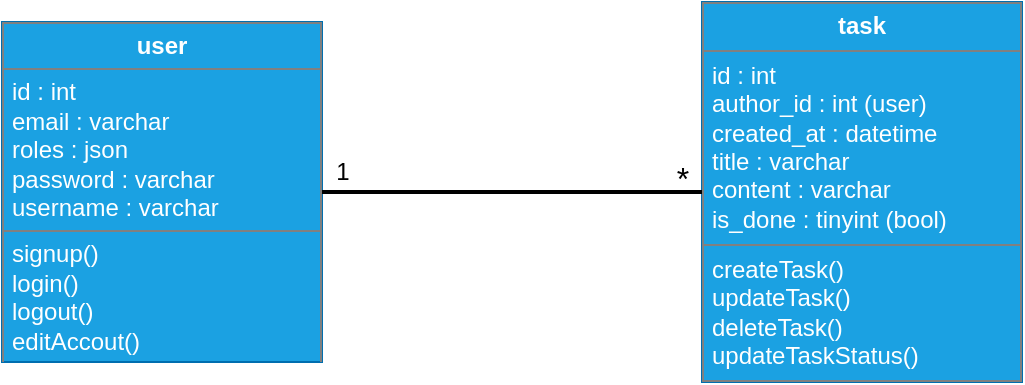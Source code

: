 <mxfile>
    <diagram id="3xNsC1fmLV_M-1-1Ae4D" name="Page-1">
        <mxGraphModel dx="1058" dy="787" grid="1" gridSize="10" guides="1" tooltips="1" connect="1" arrows="1" fold="1" page="1" pageScale="1" pageWidth="850" pageHeight="1100" math="0" shadow="0">
            <root>
                <mxCell id="0"/>
                <mxCell id="1" parent="0"/>
                <mxCell id="2" value="&lt;table border=&quot;1&quot; width=&quot;100%&quot; height=&quot;100%&quot; cellpadding=&quot;4&quot; style=&quot;width:100%;height:100%;border-collapse:collapse;&quot;&gt;&lt;tbody&gt;&lt;tr&gt;&lt;th align=&quot;center&quot;&gt;&lt;b&gt;user&lt;/b&gt;&lt;/th&gt;&lt;/tr&gt;&lt;tr&gt;&lt;td&gt;id : int&lt;br&gt;email : varchar&lt;br&gt;roles : json&lt;br&gt;password : varchar&lt;br&gt;username : varchar&lt;/td&gt;&lt;/tr&gt;&lt;tr&gt;&lt;td&gt;signup()&lt;br&gt;login()&lt;br&gt;logout()&lt;br&gt;editAccout()&lt;/td&gt;&lt;/tr&gt;&lt;/tbody&gt;&lt;/table&gt;" style="text;html=1;whiteSpace=wrap;strokeColor=#006EAF;fillColor=#1ba1e2;overflow=fill;fontColor=#ffffff;" vertex="1" parent="1">
                    <mxGeometry x="130" y="140" width="160" height="170" as="geometry"/>
                </mxCell>
                <mxCell id="3" value="&lt;table border=&quot;1&quot; width=&quot;100%&quot; height=&quot;100%&quot; cellpadding=&quot;4&quot; style=&quot;width:100%;height:100%;border-collapse:collapse;&quot;&gt;&lt;tbody&gt;&lt;tr&gt;&lt;th align=&quot;center&quot;&gt;&lt;b&gt;task&lt;/b&gt;&lt;/th&gt;&lt;/tr&gt;&lt;tr&gt;&lt;td&gt;id : int&lt;br&gt;author_id : int (user)&lt;br&gt;created_at : datetime&lt;br&gt;title : varchar&lt;br&gt;content : varchar&lt;br&gt;is_done : tinyint (bool)&lt;/td&gt;&lt;/tr&gt;&lt;tr&gt;&lt;td&gt;createTask()&lt;br&gt;updateTask()&lt;br&gt;deleteTask()&lt;br&gt;updateTaskStatus()&lt;/td&gt;&lt;/tr&gt;&lt;/tbody&gt;&lt;/table&gt;" style="text;html=1;whiteSpace=wrap;strokeColor=#006EAF;fillColor=#1ba1e2;overflow=fill;fontColor=#ffffff;" vertex="1" parent="1">
                    <mxGeometry x="480" y="130" width="160" height="190" as="geometry"/>
                </mxCell>
                <mxCell id="7" value="" style="line;strokeWidth=2;html=1;" vertex="1" parent="1">
                    <mxGeometry x="290" y="220" width="190" height="10" as="geometry"/>
                </mxCell>
                <mxCell id="8" value="1" style="text;html=1;align=center;verticalAlign=middle;resizable=0;points=[];autosize=1;strokeColor=none;fillColor=none;" vertex="1" parent="1">
                    <mxGeometry x="285" y="200" width="30" height="30" as="geometry"/>
                </mxCell>
                <mxCell id="9" value="*" style="text;html=1;align=center;verticalAlign=middle;resizable=0;points=[];autosize=1;strokeColor=none;fillColor=none;fontSize=16;fontStyle=0" vertex="1" parent="1">
                    <mxGeometry x="455" y="203" width="30" height="30" as="geometry"/>
                </mxCell>
            </root>
        </mxGraphModel>
    </diagram>
</mxfile>